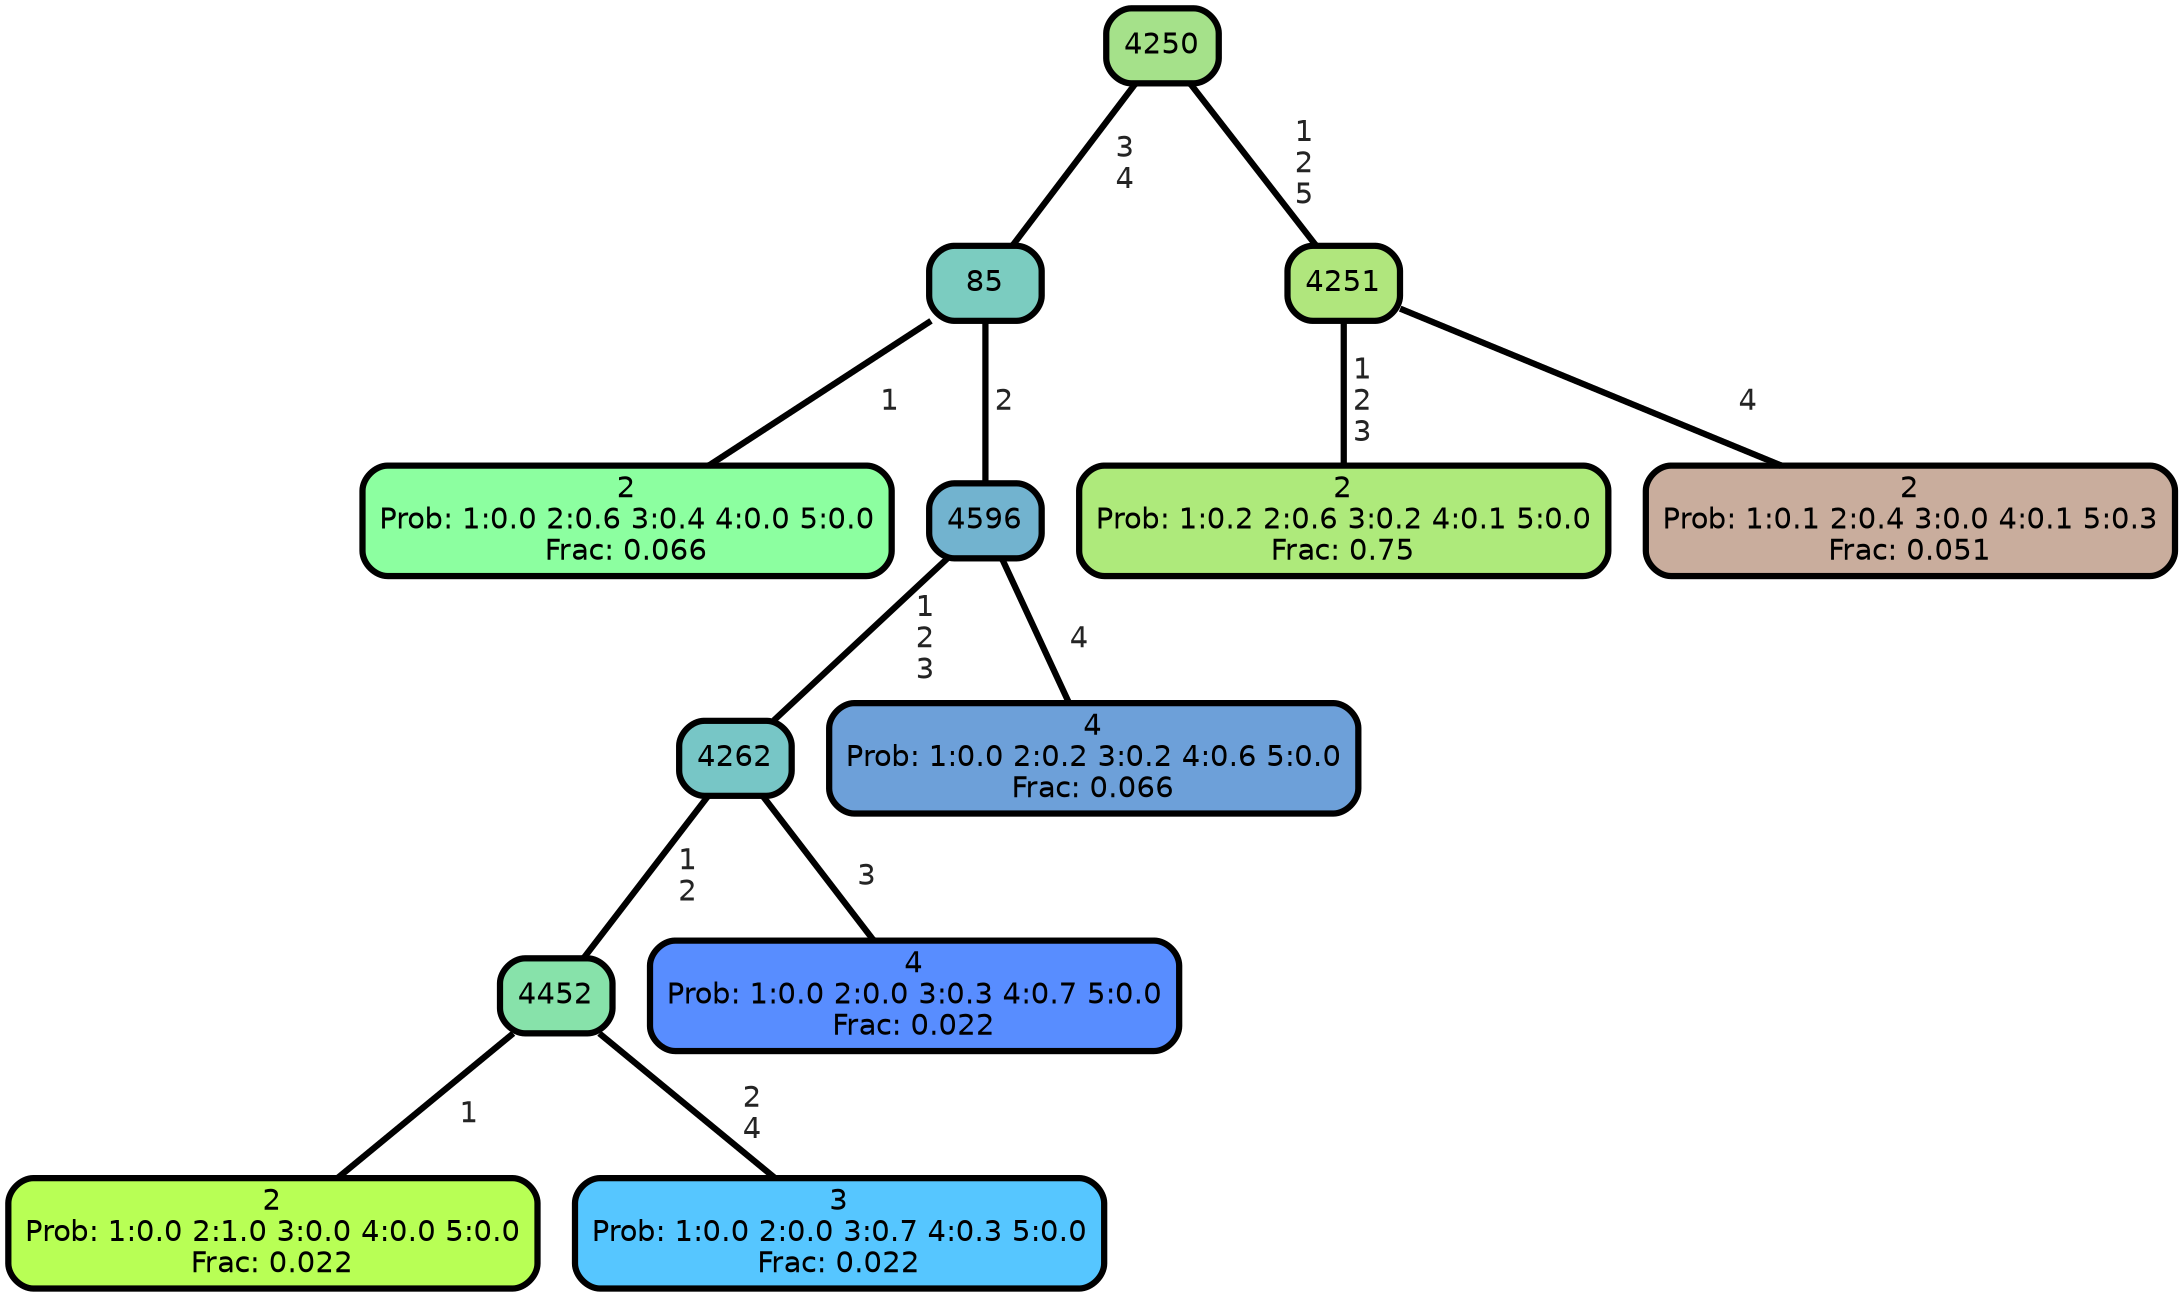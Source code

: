 graph Tree {
node [shape=box, style="filled, rounded",color="black",penwidth="3",fontcolor="black",                 fontname=helvetica] ;
graph [ranksep="0 equally", splines=straight,                 bgcolor=transparent, dpi=200] ;
edge [fontname=helvetica, fontweight=bold,fontcolor=grey14,color=black] ;
0 [label="2
Prob: 1:0.0 2:0.6 3:0.4 4:0.0 5:0.0
Frac: 0.066", fillcolor="#8cffa0"] ;
1 [label="85", fillcolor="#7bccc0"] ;
2 [label="2
Prob: 1:0.0 2:1.0 3:0.0 4:0.0 5:0.0
Frac: 0.022", fillcolor="#b8ff55"] ;
3 [label="4452", fillcolor="#87e2aa"] ;
4 [label="3
Prob: 1:0.0 2:0.0 3:0.7 4:0.3 5:0.0
Frac: 0.022", fillcolor="#56c6ff"] ;
5 [label="4262", fillcolor="#77c6c6"] ;
6 [label="4
Prob: 1:0.0 2:0.0 3:0.3 4:0.7 5:0.0
Frac: 0.022", fillcolor="#588dff"] ;
7 [label="4596", fillcolor="#72b3cf"] ;
8 [label="4
Prob: 1:0.0 2:0.2 3:0.2 4:0.6 5:0.0
Frac: 0.066", fillcolor="#6da0d9"] ;
9 [label="4250", fillcolor="#a5e18a"] ;
10 [label="2
Prob: 1:0.2 2:0.6 3:0.2 4:0.1 5:0.0
Frac: 0.75", fillcolor="#aeea7b"] ;
11 [label="4251", fillcolor="#b0e67d"] ;
12 [label="2
Prob: 1:0.1 2:0.4 3:0.0 4:0.1 5:0.3
Frac: 0.051", fillcolor="#c9ad9d"] ;
1 -- 0 [label=" 1",penwidth=3] ;
1 -- 7 [label=" 2",penwidth=3] ;
3 -- 2 [label=" 1",penwidth=3] ;
3 -- 4 [label=" 2\n 4",penwidth=3] ;
5 -- 3 [label=" 1\n 2",penwidth=3] ;
5 -- 6 [label=" 3",penwidth=3] ;
7 -- 5 [label=" 1\n 2\n 3",penwidth=3] ;
7 -- 8 [label=" 4",penwidth=3] ;
9 -- 1 [label=" 3\n 4",penwidth=3] ;
9 -- 11 [label=" 1\n 2\n 5",penwidth=3] ;
11 -- 10 [label=" 1\n 2\n 3",penwidth=3] ;
11 -- 12 [label=" 4",penwidth=3] ;
{rank = same;}}